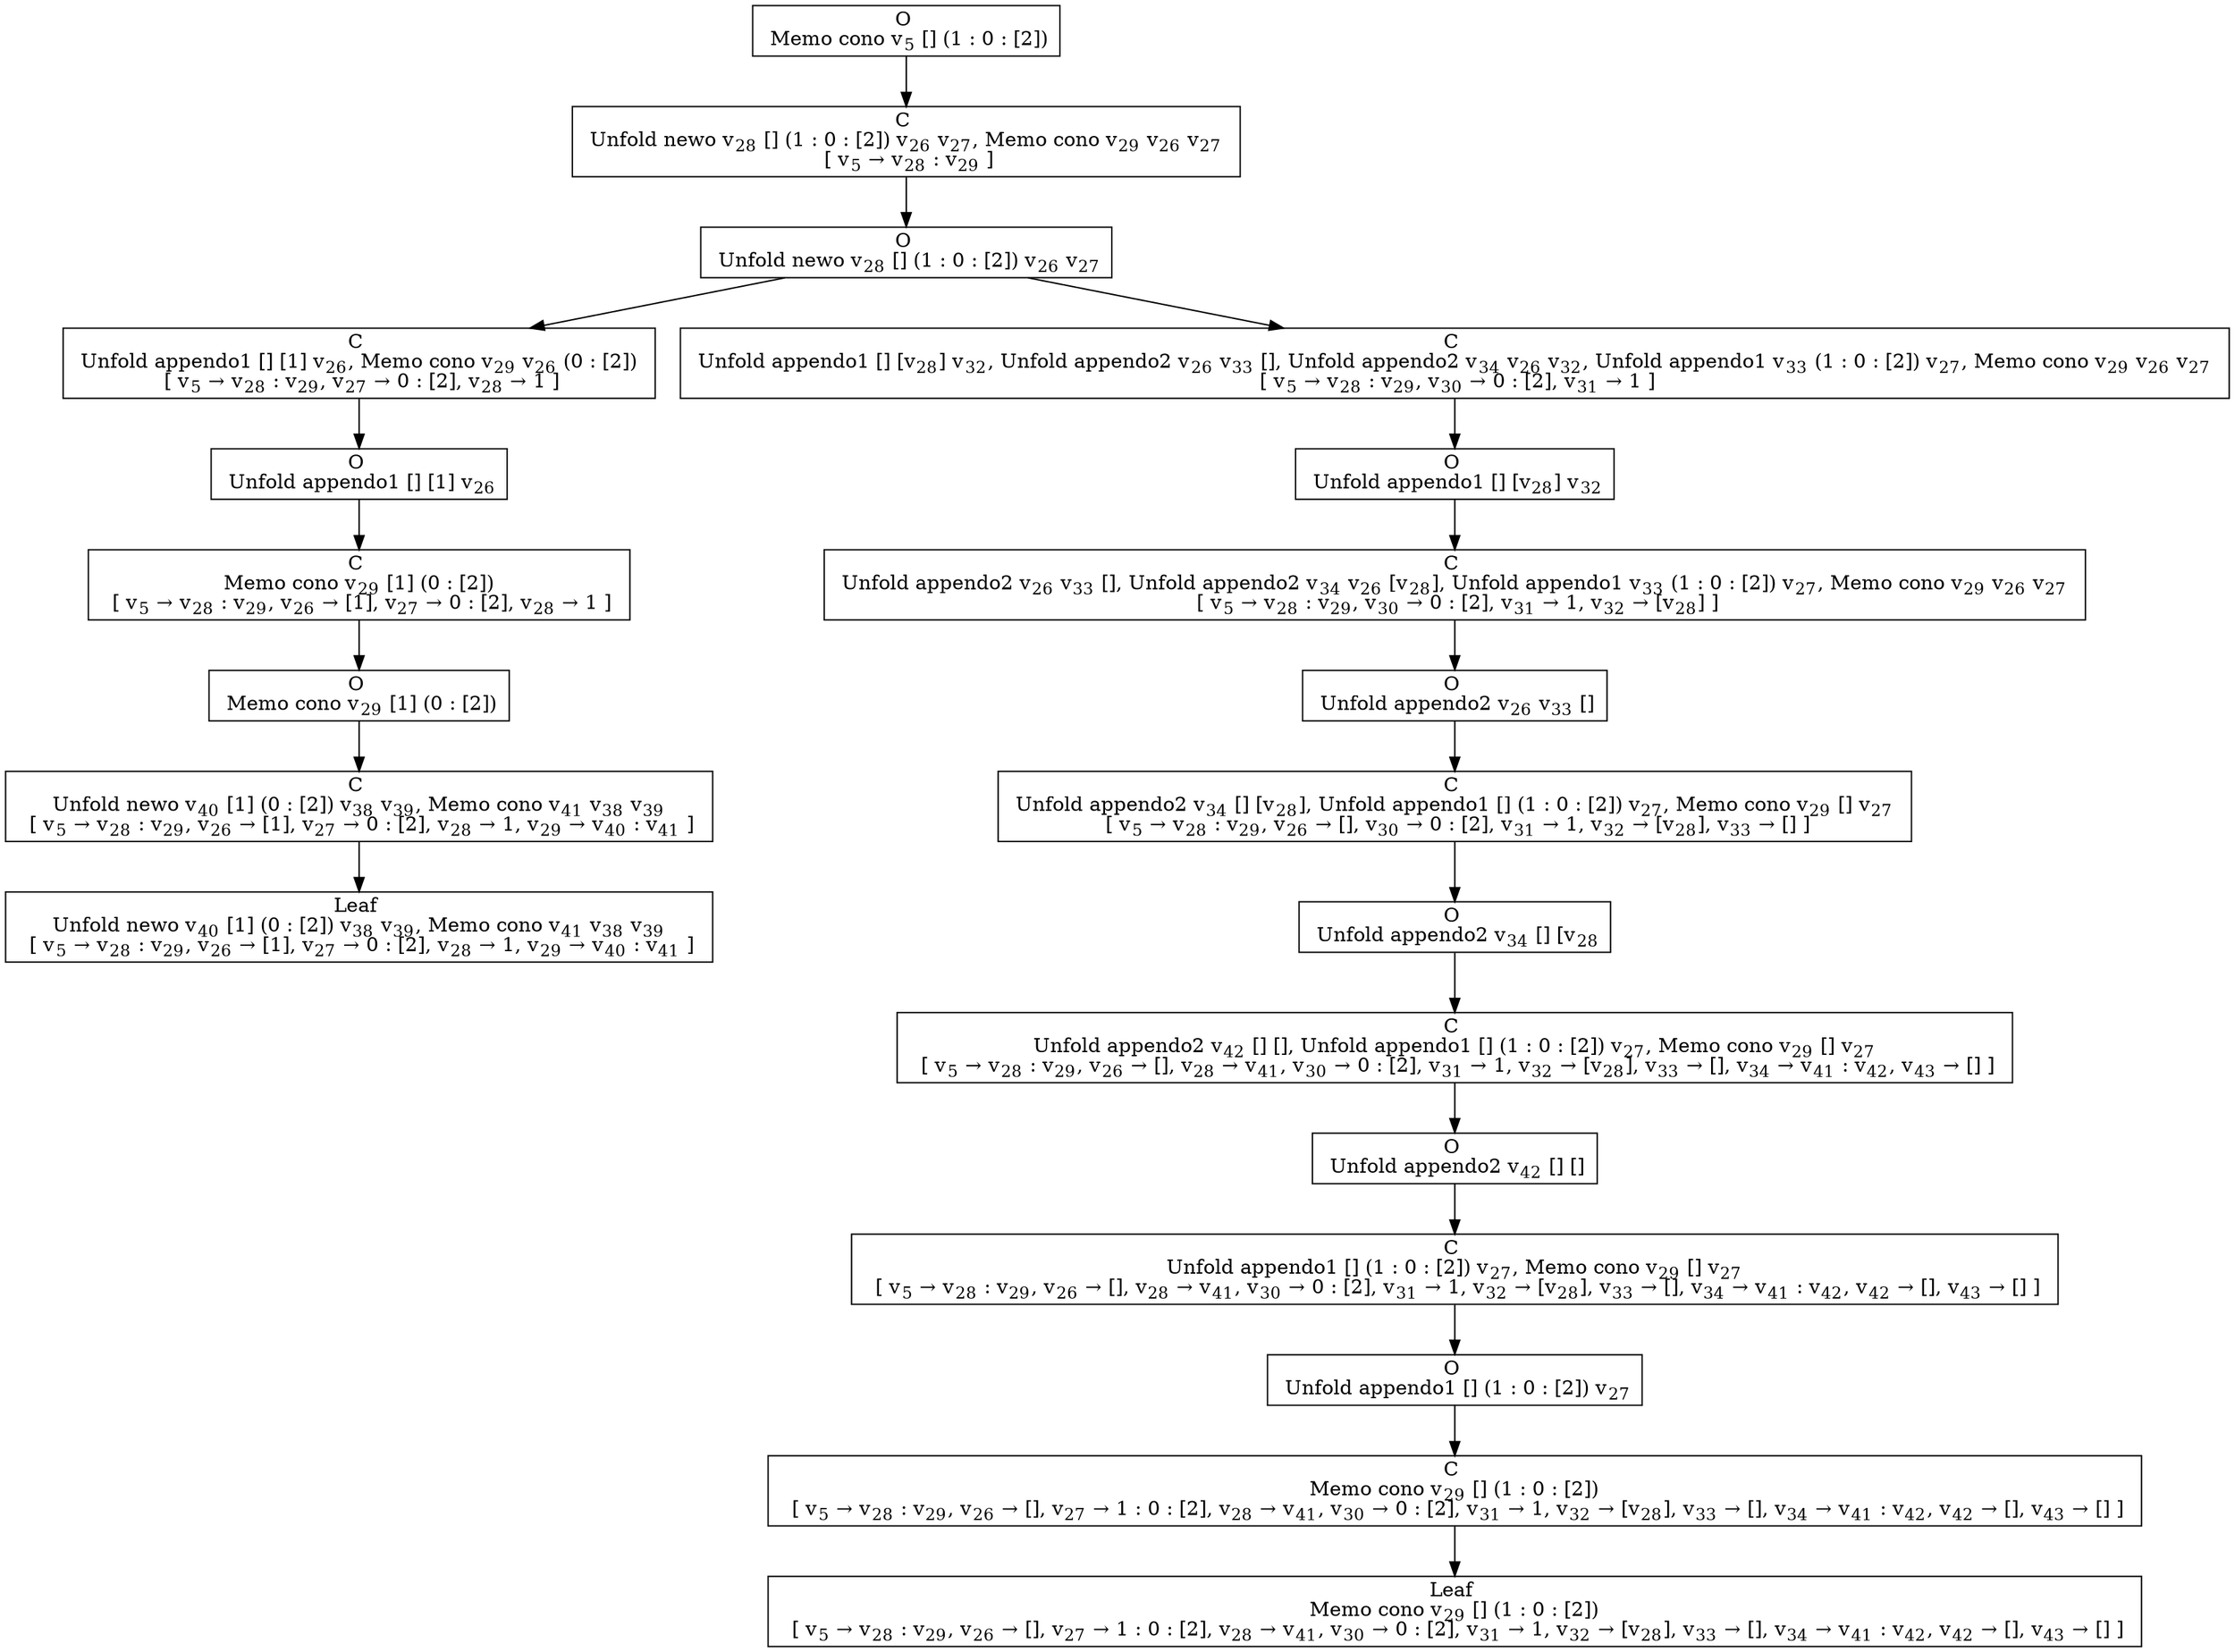 digraph {
    graph [rankdir=TB
          ,bgcolor=transparent];
    node [shape=box
         ,fillcolor=white
         ,style=filled];
    0 [label=<O <BR/> Memo cono v<SUB>5</SUB> [] (1 : 0 : [2])>];
    1 [label=<C <BR/> Unfold newo v<SUB>28</SUB> [] (1 : 0 : [2]) v<SUB>26</SUB> v<SUB>27</SUB>, Memo cono v<SUB>29</SUB> v<SUB>26</SUB> v<SUB>27</SUB> <BR/>  [ v<SUB>5</SUB> &rarr; v<SUB>28</SUB> : v<SUB>29</SUB> ] >];
    2 [label=<O <BR/> Unfold newo v<SUB>28</SUB> [] (1 : 0 : [2]) v<SUB>26</SUB> v<SUB>27</SUB>>];
    3 [label=<C <BR/> Unfold appendo1 [] [1] v<SUB>26</SUB>, Memo cono v<SUB>29</SUB> v<SUB>26</SUB> (0 : [2]) <BR/>  [ v<SUB>5</SUB> &rarr; v<SUB>28</SUB> : v<SUB>29</SUB>, v<SUB>27</SUB> &rarr; 0 : [2], v<SUB>28</SUB> &rarr; 1 ] >];
    4 [label=<C <BR/> Unfold appendo1 [] [v<SUB>28</SUB>] v<SUB>32</SUB>, Unfold appendo2 v<SUB>26</SUB> v<SUB>33</SUB> [], Unfold appendo2 v<SUB>34</SUB> v<SUB>26</SUB> v<SUB>32</SUB>, Unfold appendo1 v<SUB>33</SUB> (1 : 0 : [2]) v<SUB>27</SUB>, Memo cono v<SUB>29</SUB> v<SUB>26</SUB> v<SUB>27</SUB> <BR/>  [ v<SUB>5</SUB> &rarr; v<SUB>28</SUB> : v<SUB>29</SUB>, v<SUB>30</SUB> &rarr; 0 : [2], v<SUB>31</SUB> &rarr; 1 ] >];
    5 [label=<O <BR/> Unfold appendo1 [] [1] v<SUB>26</SUB>>];
    6 [label=<C <BR/> Memo cono v<SUB>29</SUB> [1] (0 : [2]) <BR/>  [ v<SUB>5</SUB> &rarr; v<SUB>28</SUB> : v<SUB>29</SUB>, v<SUB>26</SUB> &rarr; [1], v<SUB>27</SUB> &rarr; 0 : [2], v<SUB>28</SUB> &rarr; 1 ] >];
    7 [label=<O <BR/> Memo cono v<SUB>29</SUB> [1] (0 : [2])>];
    8 [label=<C <BR/> Unfold newo v<SUB>40</SUB> [1] (0 : [2]) v<SUB>38</SUB> v<SUB>39</SUB>, Memo cono v<SUB>41</SUB> v<SUB>38</SUB> v<SUB>39</SUB> <BR/>  [ v<SUB>5</SUB> &rarr; v<SUB>28</SUB> : v<SUB>29</SUB>, v<SUB>26</SUB> &rarr; [1], v<SUB>27</SUB> &rarr; 0 : [2], v<SUB>28</SUB> &rarr; 1, v<SUB>29</SUB> &rarr; v<SUB>40</SUB> : v<SUB>41</SUB> ] >];
    9 [label=<Leaf <BR/> Unfold newo v<SUB>40</SUB> [1] (0 : [2]) v<SUB>38</SUB> v<SUB>39</SUB>, Memo cono v<SUB>41</SUB> v<SUB>38</SUB> v<SUB>39</SUB> <BR/>  [ v<SUB>5</SUB> &rarr; v<SUB>28</SUB> : v<SUB>29</SUB>, v<SUB>26</SUB> &rarr; [1], v<SUB>27</SUB> &rarr; 0 : [2], v<SUB>28</SUB> &rarr; 1, v<SUB>29</SUB> &rarr; v<SUB>40</SUB> : v<SUB>41</SUB> ] >];
    10 [label=<O <BR/> Unfold appendo1 [] [v<SUB>28</SUB>] v<SUB>32</SUB>>];
    11 [label=<C <BR/> Unfold appendo2 v<SUB>26</SUB> v<SUB>33</SUB> [], Unfold appendo2 v<SUB>34</SUB> v<SUB>26</SUB> [v<SUB>28</SUB>], Unfold appendo1 v<SUB>33</SUB> (1 : 0 : [2]) v<SUB>27</SUB>, Memo cono v<SUB>29</SUB> v<SUB>26</SUB> v<SUB>27</SUB> <BR/>  [ v<SUB>5</SUB> &rarr; v<SUB>28</SUB> : v<SUB>29</SUB>, v<SUB>30</SUB> &rarr; 0 : [2], v<SUB>31</SUB> &rarr; 1, v<SUB>32</SUB> &rarr; [v<SUB>28</SUB>] ] >];
    12 [label=<O <BR/> Unfold appendo2 v<SUB>26</SUB> v<SUB>33</SUB> []>];
    13 [label=<C <BR/> Unfold appendo2 v<SUB>34</SUB> [] [v<SUB>28</SUB>], Unfold appendo1 [] (1 : 0 : [2]) v<SUB>27</SUB>, Memo cono v<SUB>29</SUB> [] v<SUB>27</SUB> <BR/>  [ v<SUB>5</SUB> &rarr; v<SUB>28</SUB> : v<SUB>29</SUB>, v<SUB>26</SUB> &rarr; [], v<SUB>30</SUB> &rarr; 0 : [2], v<SUB>31</SUB> &rarr; 1, v<SUB>32</SUB> &rarr; [v<SUB>28</SUB>], v<SUB>33</SUB> &rarr; [] ] >];
    14 [label=<O <BR/> Unfold appendo2 v<SUB>34</SUB> [] [v<SUB>28</SUB>]>];
    15 [label=<C <BR/> Unfold appendo2 v<SUB>42</SUB> [] [], Unfold appendo1 [] (1 : 0 : [2]) v<SUB>27</SUB>, Memo cono v<SUB>29</SUB> [] v<SUB>27</SUB> <BR/>  [ v<SUB>5</SUB> &rarr; v<SUB>28</SUB> : v<SUB>29</SUB>, v<SUB>26</SUB> &rarr; [], v<SUB>28</SUB> &rarr; v<SUB>41</SUB>, v<SUB>30</SUB> &rarr; 0 : [2], v<SUB>31</SUB> &rarr; 1, v<SUB>32</SUB> &rarr; [v<SUB>28</SUB>], v<SUB>33</SUB> &rarr; [], v<SUB>34</SUB> &rarr; v<SUB>41</SUB> : v<SUB>42</SUB>, v<SUB>43</SUB> &rarr; [] ] >];
    16 [label=<O <BR/> Unfold appendo2 v<SUB>42</SUB> [] []>];
    17 [label=<C <BR/> Unfold appendo1 [] (1 : 0 : [2]) v<SUB>27</SUB>, Memo cono v<SUB>29</SUB> [] v<SUB>27</SUB> <BR/>  [ v<SUB>5</SUB> &rarr; v<SUB>28</SUB> : v<SUB>29</SUB>, v<SUB>26</SUB> &rarr; [], v<SUB>28</SUB> &rarr; v<SUB>41</SUB>, v<SUB>30</SUB> &rarr; 0 : [2], v<SUB>31</SUB> &rarr; 1, v<SUB>32</SUB> &rarr; [v<SUB>28</SUB>], v<SUB>33</SUB> &rarr; [], v<SUB>34</SUB> &rarr; v<SUB>41</SUB> : v<SUB>42</SUB>, v<SUB>42</SUB> &rarr; [], v<SUB>43</SUB> &rarr; [] ] >];
    18 [label=<O <BR/> Unfold appendo1 [] (1 : 0 : [2]) v<SUB>27</SUB>>];
    19 [label=<C <BR/> Memo cono v<SUB>29</SUB> [] (1 : 0 : [2]) <BR/>  [ v<SUB>5</SUB> &rarr; v<SUB>28</SUB> : v<SUB>29</SUB>, v<SUB>26</SUB> &rarr; [], v<SUB>27</SUB> &rarr; 1 : 0 : [2], v<SUB>28</SUB> &rarr; v<SUB>41</SUB>, v<SUB>30</SUB> &rarr; 0 : [2], v<SUB>31</SUB> &rarr; 1, v<SUB>32</SUB> &rarr; [v<SUB>28</SUB>], v<SUB>33</SUB> &rarr; [], v<SUB>34</SUB> &rarr; v<SUB>41</SUB> : v<SUB>42</SUB>, v<SUB>42</SUB> &rarr; [], v<SUB>43</SUB> &rarr; [] ] >];
    20 [label=<Leaf <BR/> Memo cono v<SUB>29</SUB> [] (1 : 0 : [2]) <BR/>  [ v<SUB>5</SUB> &rarr; v<SUB>28</SUB> : v<SUB>29</SUB>, v<SUB>26</SUB> &rarr; [], v<SUB>27</SUB> &rarr; 1 : 0 : [2], v<SUB>28</SUB> &rarr; v<SUB>41</SUB>, v<SUB>30</SUB> &rarr; 0 : [2], v<SUB>31</SUB> &rarr; 1, v<SUB>32</SUB> &rarr; [v<SUB>28</SUB>], v<SUB>33</SUB> &rarr; [], v<SUB>34</SUB> &rarr; v<SUB>41</SUB> : v<SUB>42</SUB>, v<SUB>42</SUB> &rarr; [], v<SUB>43</SUB> &rarr; [] ] >];
    0 -> 1 [label=""];
    1 -> 2 [label=""];
    2 -> 3 [label=""];
    2 -> 4 [label=""];
    3 -> 5 [label=""];
    4 -> 10 [label=""];
    5 -> 6 [label=""];
    6 -> 7 [label=""];
    7 -> 8 [label=""];
    8 -> 9 [label=""];
    10 -> 11 [label=""];
    11 -> 12 [label=""];
    12 -> 13 [label=""];
    13 -> 14 [label=""];
    14 -> 15 [label=""];
    15 -> 16 [label=""];
    16 -> 17 [label=""];
    17 -> 18 [label=""];
    18 -> 19 [label=""];
    19 -> 20 [label=""];
}